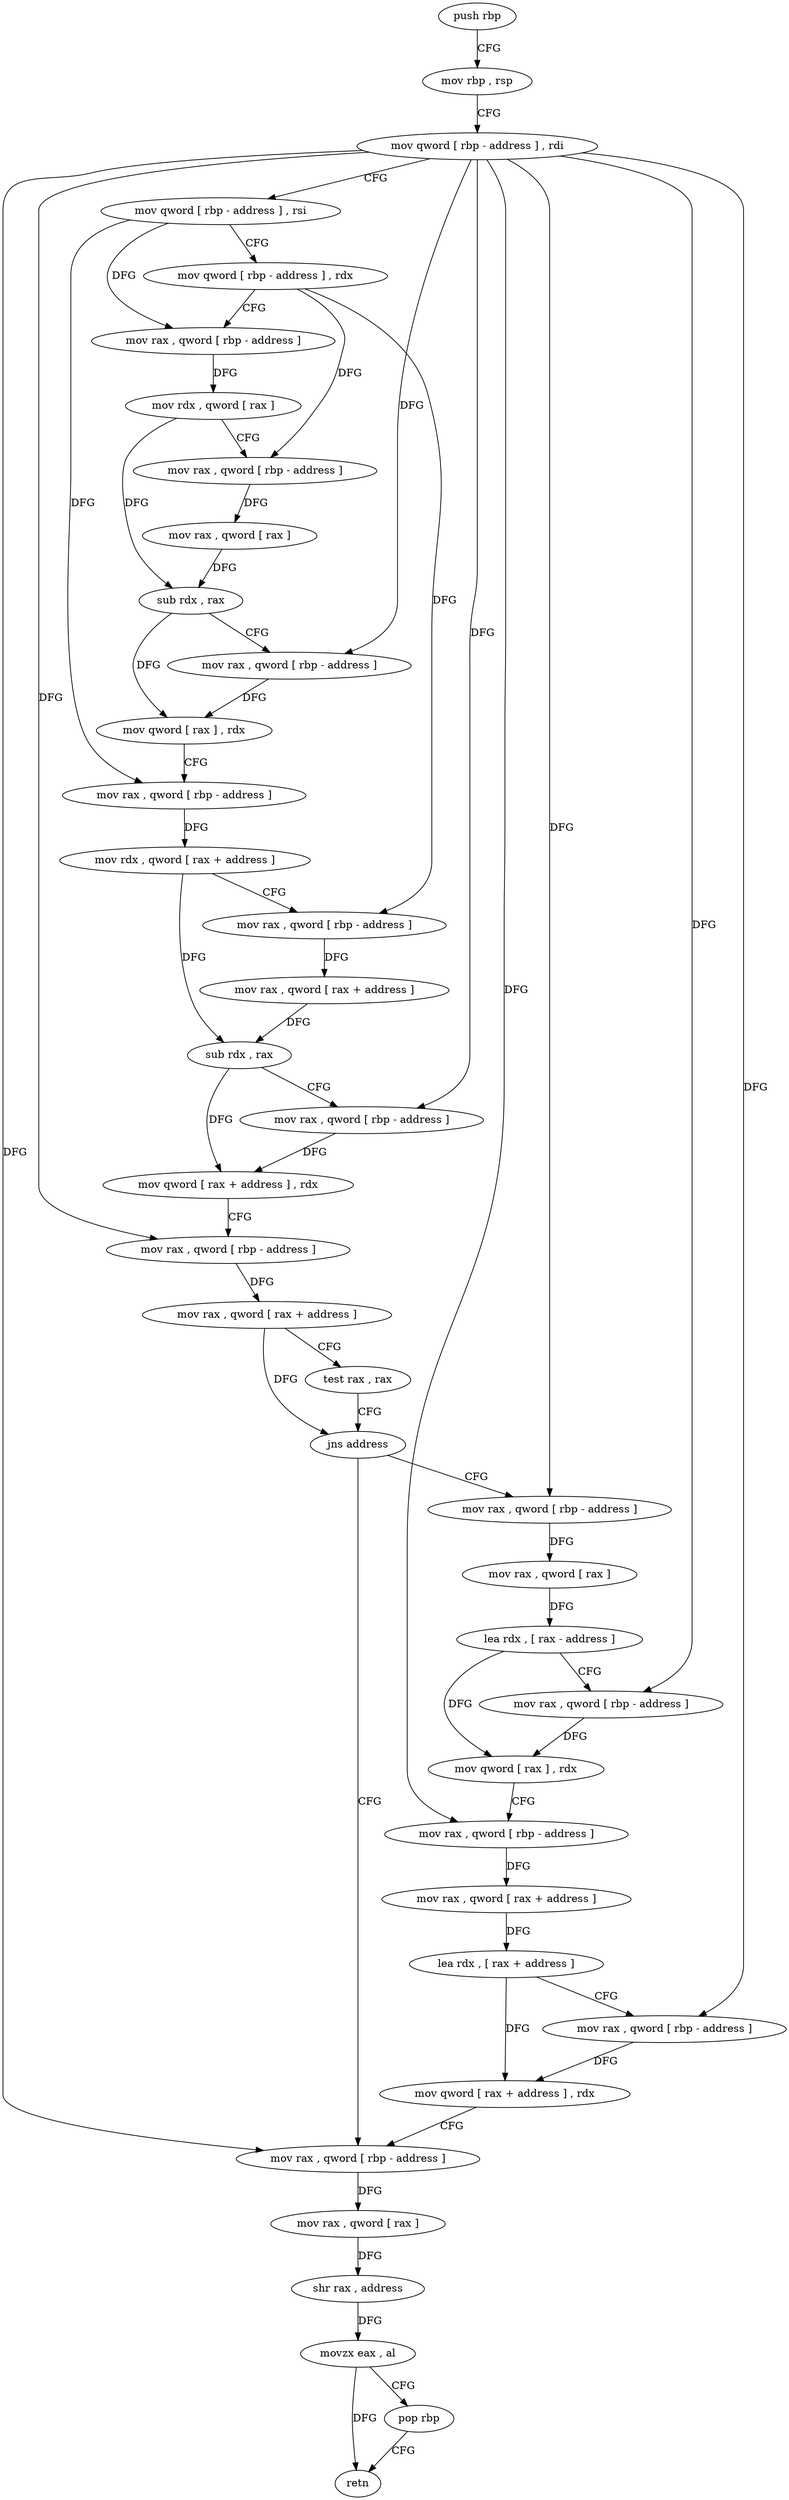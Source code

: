digraph "func" {
"86907" [label = "push rbp" ]
"86908" [label = "mov rbp , rsp" ]
"86911" [label = "mov qword [ rbp - address ] , rdi" ]
"86915" [label = "mov qword [ rbp - address ] , rsi" ]
"86919" [label = "mov qword [ rbp - address ] , rdx" ]
"86923" [label = "mov rax , qword [ rbp - address ]" ]
"86927" [label = "mov rdx , qword [ rax ]" ]
"86930" [label = "mov rax , qword [ rbp - address ]" ]
"86934" [label = "mov rax , qword [ rax ]" ]
"86937" [label = "sub rdx , rax" ]
"86940" [label = "mov rax , qword [ rbp - address ]" ]
"86944" [label = "mov qword [ rax ] , rdx" ]
"86947" [label = "mov rax , qword [ rbp - address ]" ]
"86951" [label = "mov rdx , qword [ rax + address ]" ]
"86955" [label = "mov rax , qword [ rbp - address ]" ]
"86959" [label = "mov rax , qword [ rax + address ]" ]
"86963" [label = "sub rdx , rax" ]
"86966" [label = "mov rax , qword [ rbp - address ]" ]
"86970" [label = "mov qword [ rax + address ] , rdx" ]
"86974" [label = "mov rax , qword [ rbp - address ]" ]
"86978" [label = "mov rax , qword [ rax + address ]" ]
"86982" [label = "test rax , rax" ]
"86985" [label = "jns address" ]
"87028" [label = "mov rax , qword [ rbp - address ]" ]
"86987" [label = "mov rax , qword [ rbp - address ]" ]
"87032" [label = "mov rax , qword [ rax ]" ]
"87035" [label = "shr rax , address" ]
"87039" [label = "movzx eax , al" ]
"87042" [label = "pop rbp" ]
"87043" [label = "retn" ]
"86991" [label = "mov rax , qword [ rax ]" ]
"86994" [label = "lea rdx , [ rax - address ]" ]
"86998" [label = "mov rax , qword [ rbp - address ]" ]
"87002" [label = "mov qword [ rax ] , rdx" ]
"87005" [label = "mov rax , qword [ rbp - address ]" ]
"87009" [label = "mov rax , qword [ rax + address ]" ]
"87013" [label = "lea rdx , [ rax + address ]" ]
"87020" [label = "mov rax , qword [ rbp - address ]" ]
"87024" [label = "mov qword [ rax + address ] , rdx" ]
"86907" -> "86908" [ label = "CFG" ]
"86908" -> "86911" [ label = "CFG" ]
"86911" -> "86915" [ label = "CFG" ]
"86911" -> "86940" [ label = "DFG" ]
"86911" -> "86966" [ label = "DFG" ]
"86911" -> "86974" [ label = "DFG" ]
"86911" -> "87028" [ label = "DFG" ]
"86911" -> "86987" [ label = "DFG" ]
"86911" -> "86998" [ label = "DFG" ]
"86911" -> "87005" [ label = "DFG" ]
"86911" -> "87020" [ label = "DFG" ]
"86915" -> "86919" [ label = "CFG" ]
"86915" -> "86923" [ label = "DFG" ]
"86915" -> "86947" [ label = "DFG" ]
"86919" -> "86923" [ label = "CFG" ]
"86919" -> "86930" [ label = "DFG" ]
"86919" -> "86955" [ label = "DFG" ]
"86923" -> "86927" [ label = "DFG" ]
"86927" -> "86930" [ label = "CFG" ]
"86927" -> "86937" [ label = "DFG" ]
"86930" -> "86934" [ label = "DFG" ]
"86934" -> "86937" [ label = "DFG" ]
"86937" -> "86940" [ label = "CFG" ]
"86937" -> "86944" [ label = "DFG" ]
"86940" -> "86944" [ label = "DFG" ]
"86944" -> "86947" [ label = "CFG" ]
"86947" -> "86951" [ label = "DFG" ]
"86951" -> "86955" [ label = "CFG" ]
"86951" -> "86963" [ label = "DFG" ]
"86955" -> "86959" [ label = "DFG" ]
"86959" -> "86963" [ label = "DFG" ]
"86963" -> "86966" [ label = "CFG" ]
"86963" -> "86970" [ label = "DFG" ]
"86966" -> "86970" [ label = "DFG" ]
"86970" -> "86974" [ label = "CFG" ]
"86974" -> "86978" [ label = "DFG" ]
"86978" -> "86982" [ label = "CFG" ]
"86978" -> "86985" [ label = "DFG" ]
"86982" -> "86985" [ label = "CFG" ]
"86985" -> "87028" [ label = "CFG" ]
"86985" -> "86987" [ label = "CFG" ]
"87028" -> "87032" [ label = "DFG" ]
"86987" -> "86991" [ label = "DFG" ]
"87032" -> "87035" [ label = "DFG" ]
"87035" -> "87039" [ label = "DFG" ]
"87039" -> "87042" [ label = "CFG" ]
"87039" -> "87043" [ label = "DFG" ]
"87042" -> "87043" [ label = "CFG" ]
"86991" -> "86994" [ label = "DFG" ]
"86994" -> "86998" [ label = "CFG" ]
"86994" -> "87002" [ label = "DFG" ]
"86998" -> "87002" [ label = "DFG" ]
"87002" -> "87005" [ label = "CFG" ]
"87005" -> "87009" [ label = "DFG" ]
"87009" -> "87013" [ label = "DFG" ]
"87013" -> "87020" [ label = "CFG" ]
"87013" -> "87024" [ label = "DFG" ]
"87020" -> "87024" [ label = "DFG" ]
"87024" -> "87028" [ label = "CFG" ]
}
